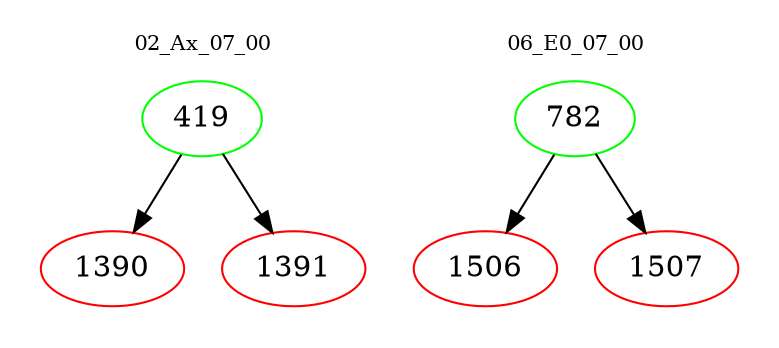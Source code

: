 digraph{
subgraph cluster_0 {
color = white
label = "02_Ax_07_00";
fontsize=10;
T0_419 [label="419", color="green"]
T0_419 -> T0_1390 [color="black"]
T0_1390 [label="1390", color="red"]
T0_419 -> T0_1391 [color="black"]
T0_1391 [label="1391", color="red"]
}
subgraph cluster_1 {
color = white
label = "06_E0_07_00";
fontsize=10;
T1_782 [label="782", color="green"]
T1_782 -> T1_1506 [color="black"]
T1_1506 [label="1506", color="red"]
T1_782 -> T1_1507 [color="black"]
T1_1507 [label="1507", color="red"]
}
}
